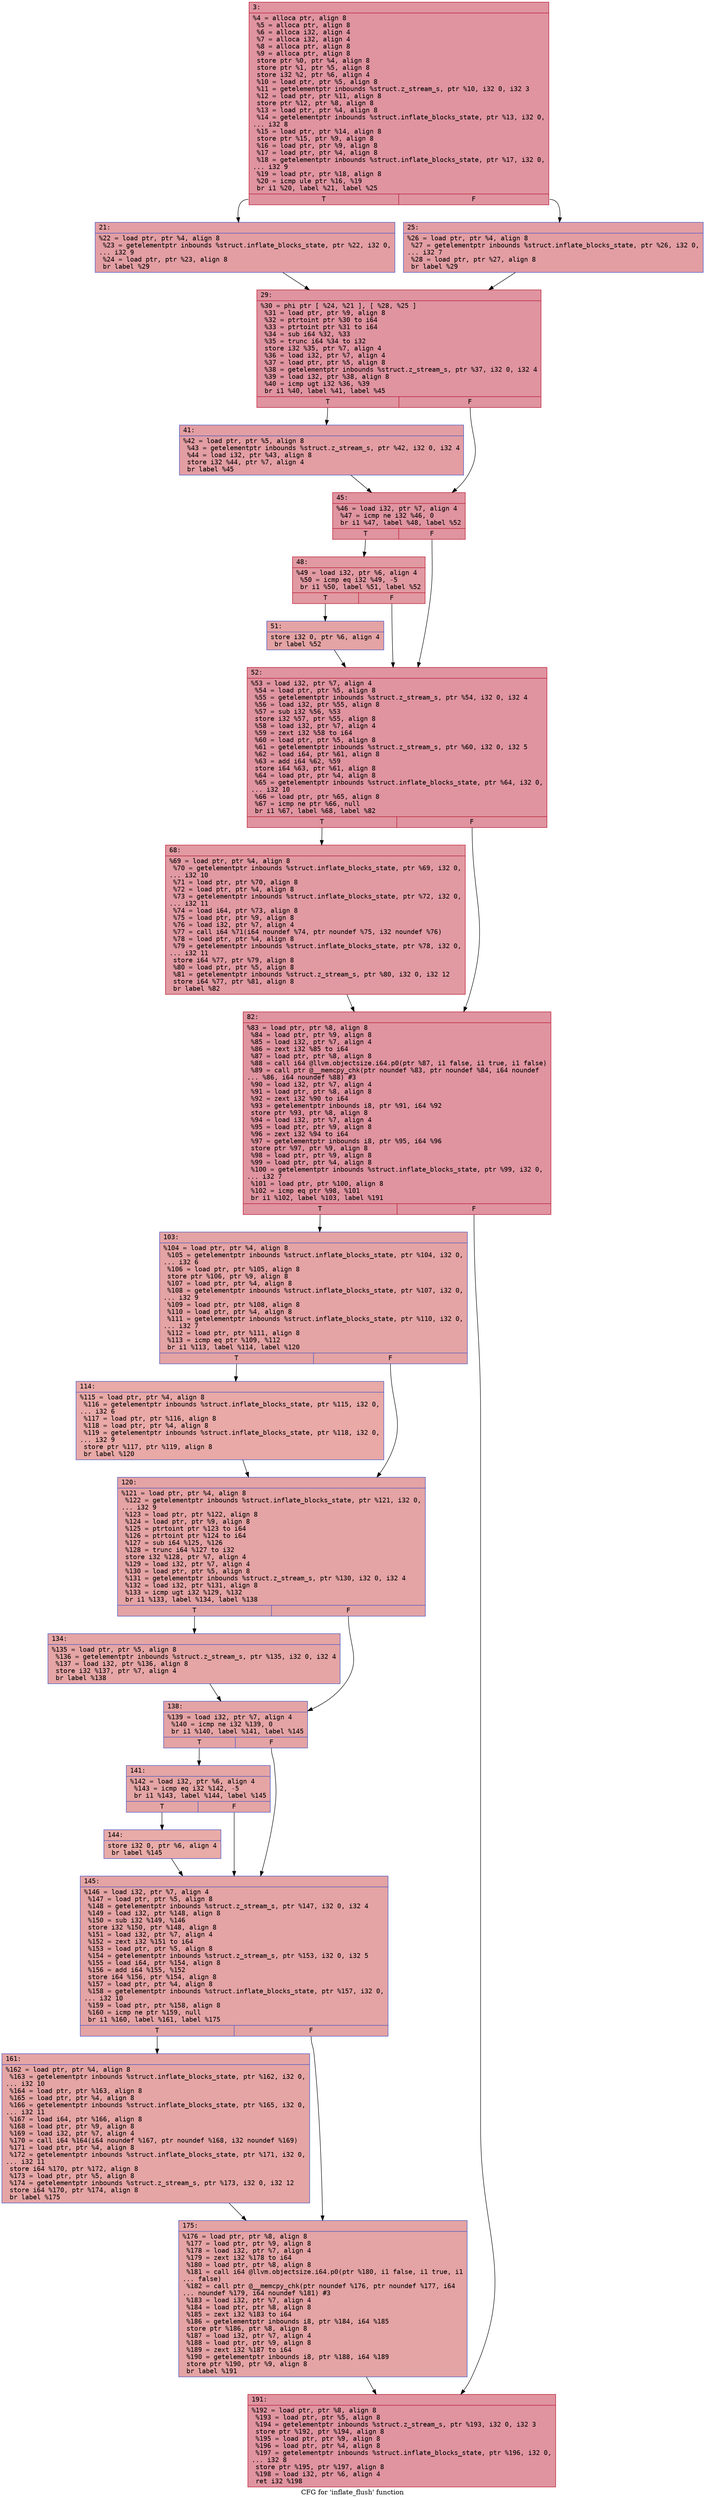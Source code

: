 digraph "CFG for 'inflate_flush' function" {
	label="CFG for 'inflate_flush' function";

	Node0x600002009e50 [shape=record,color="#b70d28ff", style=filled, fillcolor="#b70d2870" fontname="Courier",label="{3:\l|  %4 = alloca ptr, align 8\l  %5 = alloca ptr, align 8\l  %6 = alloca i32, align 4\l  %7 = alloca i32, align 4\l  %8 = alloca ptr, align 8\l  %9 = alloca ptr, align 8\l  store ptr %0, ptr %4, align 8\l  store ptr %1, ptr %5, align 8\l  store i32 %2, ptr %6, align 4\l  %10 = load ptr, ptr %5, align 8\l  %11 = getelementptr inbounds %struct.z_stream_s, ptr %10, i32 0, i32 3\l  %12 = load ptr, ptr %11, align 8\l  store ptr %12, ptr %8, align 8\l  %13 = load ptr, ptr %4, align 8\l  %14 = getelementptr inbounds %struct.inflate_blocks_state, ptr %13, i32 0,\l... i32 8\l  %15 = load ptr, ptr %14, align 8\l  store ptr %15, ptr %9, align 8\l  %16 = load ptr, ptr %9, align 8\l  %17 = load ptr, ptr %4, align 8\l  %18 = getelementptr inbounds %struct.inflate_blocks_state, ptr %17, i32 0,\l... i32 9\l  %19 = load ptr, ptr %18, align 8\l  %20 = icmp ule ptr %16, %19\l  br i1 %20, label %21, label %25\l|{<s0>T|<s1>F}}"];
	Node0x600002009e50:s0 -> Node0x600002009ef0[tooltip="3 -> 21\nProbability 50.00%" ];
	Node0x600002009e50:s1 -> Node0x600002009f40[tooltip="3 -> 25\nProbability 50.00%" ];
	Node0x600002009ef0 [shape=record,color="#3d50c3ff", style=filled, fillcolor="#be242e70" fontname="Courier",label="{21:\l|  %22 = load ptr, ptr %4, align 8\l  %23 = getelementptr inbounds %struct.inflate_blocks_state, ptr %22, i32 0,\l... i32 9\l  %24 = load ptr, ptr %23, align 8\l  br label %29\l}"];
	Node0x600002009ef0 -> Node0x600002009f90[tooltip="21 -> 29\nProbability 100.00%" ];
	Node0x600002009f40 [shape=record,color="#3d50c3ff", style=filled, fillcolor="#be242e70" fontname="Courier",label="{25:\l|  %26 = load ptr, ptr %4, align 8\l  %27 = getelementptr inbounds %struct.inflate_blocks_state, ptr %26, i32 0,\l... i32 7\l  %28 = load ptr, ptr %27, align 8\l  br label %29\l}"];
	Node0x600002009f40 -> Node0x600002009f90[tooltip="25 -> 29\nProbability 100.00%" ];
	Node0x600002009f90 [shape=record,color="#b70d28ff", style=filled, fillcolor="#b70d2870" fontname="Courier",label="{29:\l|  %30 = phi ptr [ %24, %21 ], [ %28, %25 ]\l  %31 = load ptr, ptr %9, align 8\l  %32 = ptrtoint ptr %30 to i64\l  %33 = ptrtoint ptr %31 to i64\l  %34 = sub i64 %32, %33\l  %35 = trunc i64 %34 to i32\l  store i32 %35, ptr %7, align 4\l  %36 = load i32, ptr %7, align 4\l  %37 = load ptr, ptr %5, align 8\l  %38 = getelementptr inbounds %struct.z_stream_s, ptr %37, i32 0, i32 4\l  %39 = load i32, ptr %38, align 8\l  %40 = icmp ugt i32 %36, %39\l  br i1 %40, label %41, label %45\l|{<s0>T|<s1>F}}"];
	Node0x600002009f90:s0 -> Node0x600002009fe0[tooltip="29 -> 41\nProbability 50.00%" ];
	Node0x600002009f90:s1 -> Node0x60000200a030[tooltip="29 -> 45\nProbability 50.00%" ];
	Node0x600002009fe0 [shape=record,color="#3d50c3ff", style=filled, fillcolor="#be242e70" fontname="Courier",label="{41:\l|  %42 = load ptr, ptr %5, align 8\l  %43 = getelementptr inbounds %struct.z_stream_s, ptr %42, i32 0, i32 4\l  %44 = load i32, ptr %43, align 8\l  store i32 %44, ptr %7, align 4\l  br label %45\l}"];
	Node0x600002009fe0 -> Node0x60000200a030[tooltip="41 -> 45\nProbability 100.00%" ];
	Node0x60000200a030 [shape=record,color="#b70d28ff", style=filled, fillcolor="#b70d2870" fontname="Courier",label="{45:\l|  %46 = load i32, ptr %7, align 4\l  %47 = icmp ne i32 %46, 0\l  br i1 %47, label %48, label %52\l|{<s0>T|<s1>F}}"];
	Node0x60000200a030:s0 -> Node0x60000200a080[tooltip="45 -> 48\nProbability 62.50%" ];
	Node0x60000200a030:s1 -> Node0x60000200a120[tooltip="45 -> 52\nProbability 37.50%" ];
	Node0x60000200a080 [shape=record,color="#b70d28ff", style=filled, fillcolor="#bb1b2c70" fontname="Courier",label="{48:\l|  %49 = load i32, ptr %6, align 4\l  %50 = icmp eq i32 %49, -5\l  br i1 %50, label %51, label %52\l|{<s0>T|<s1>F}}"];
	Node0x60000200a080:s0 -> Node0x60000200a0d0[tooltip="48 -> 51\nProbability 50.00%" ];
	Node0x60000200a080:s1 -> Node0x60000200a120[tooltip="48 -> 52\nProbability 50.00%" ];
	Node0x60000200a0d0 [shape=record,color="#3d50c3ff", style=filled, fillcolor="#c32e3170" fontname="Courier",label="{51:\l|  store i32 0, ptr %6, align 4\l  br label %52\l}"];
	Node0x60000200a0d0 -> Node0x60000200a120[tooltip="51 -> 52\nProbability 100.00%" ];
	Node0x60000200a120 [shape=record,color="#b70d28ff", style=filled, fillcolor="#b70d2870" fontname="Courier",label="{52:\l|  %53 = load i32, ptr %7, align 4\l  %54 = load ptr, ptr %5, align 8\l  %55 = getelementptr inbounds %struct.z_stream_s, ptr %54, i32 0, i32 4\l  %56 = load i32, ptr %55, align 8\l  %57 = sub i32 %56, %53\l  store i32 %57, ptr %55, align 8\l  %58 = load i32, ptr %7, align 4\l  %59 = zext i32 %58 to i64\l  %60 = load ptr, ptr %5, align 8\l  %61 = getelementptr inbounds %struct.z_stream_s, ptr %60, i32 0, i32 5\l  %62 = load i64, ptr %61, align 8\l  %63 = add i64 %62, %59\l  store i64 %63, ptr %61, align 8\l  %64 = load ptr, ptr %4, align 8\l  %65 = getelementptr inbounds %struct.inflate_blocks_state, ptr %64, i32 0,\l... i32 10\l  %66 = load ptr, ptr %65, align 8\l  %67 = icmp ne ptr %66, null\l  br i1 %67, label %68, label %82\l|{<s0>T|<s1>F}}"];
	Node0x60000200a120:s0 -> Node0x60000200a170[tooltip="52 -> 68\nProbability 62.50%" ];
	Node0x60000200a120:s1 -> Node0x60000200a1c0[tooltip="52 -> 82\nProbability 37.50%" ];
	Node0x60000200a170 [shape=record,color="#b70d28ff", style=filled, fillcolor="#bb1b2c70" fontname="Courier",label="{68:\l|  %69 = load ptr, ptr %4, align 8\l  %70 = getelementptr inbounds %struct.inflate_blocks_state, ptr %69, i32 0,\l... i32 10\l  %71 = load ptr, ptr %70, align 8\l  %72 = load ptr, ptr %4, align 8\l  %73 = getelementptr inbounds %struct.inflate_blocks_state, ptr %72, i32 0,\l... i32 11\l  %74 = load i64, ptr %73, align 8\l  %75 = load ptr, ptr %9, align 8\l  %76 = load i32, ptr %7, align 4\l  %77 = call i64 %71(i64 noundef %74, ptr noundef %75, i32 noundef %76)\l  %78 = load ptr, ptr %4, align 8\l  %79 = getelementptr inbounds %struct.inflate_blocks_state, ptr %78, i32 0,\l... i32 11\l  store i64 %77, ptr %79, align 8\l  %80 = load ptr, ptr %5, align 8\l  %81 = getelementptr inbounds %struct.z_stream_s, ptr %80, i32 0, i32 12\l  store i64 %77, ptr %81, align 8\l  br label %82\l}"];
	Node0x60000200a170 -> Node0x60000200a1c0[tooltip="68 -> 82\nProbability 100.00%" ];
	Node0x60000200a1c0 [shape=record,color="#b70d28ff", style=filled, fillcolor="#b70d2870" fontname="Courier",label="{82:\l|  %83 = load ptr, ptr %8, align 8\l  %84 = load ptr, ptr %9, align 8\l  %85 = load i32, ptr %7, align 4\l  %86 = zext i32 %85 to i64\l  %87 = load ptr, ptr %8, align 8\l  %88 = call i64 @llvm.objectsize.i64.p0(ptr %87, i1 false, i1 true, i1 false)\l  %89 = call ptr @__memcpy_chk(ptr noundef %83, ptr noundef %84, i64 noundef\l... %86, i64 noundef %88) #3\l  %90 = load i32, ptr %7, align 4\l  %91 = load ptr, ptr %8, align 8\l  %92 = zext i32 %90 to i64\l  %93 = getelementptr inbounds i8, ptr %91, i64 %92\l  store ptr %93, ptr %8, align 8\l  %94 = load i32, ptr %7, align 4\l  %95 = load ptr, ptr %9, align 8\l  %96 = zext i32 %94 to i64\l  %97 = getelementptr inbounds i8, ptr %95, i64 %96\l  store ptr %97, ptr %9, align 8\l  %98 = load ptr, ptr %9, align 8\l  %99 = load ptr, ptr %4, align 8\l  %100 = getelementptr inbounds %struct.inflate_blocks_state, ptr %99, i32 0,\l... i32 7\l  %101 = load ptr, ptr %100, align 8\l  %102 = icmp eq ptr %98, %101\l  br i1 %102, label %103, label %191\l|{<s0>T|<s1>F}}"];
	Node0x60000200a1c0:s0 -> Node0x60000200a210[tooltip="82 -> 103\nProbability 37.50%" ];
	Node0x60000200a1c0:s1 -> Node0x60000200a530[tooltip="82 -> 191\nProbability 62.50%" ];
	Node0x60000200a210 [shape=record,color="#3d50c3ff", style=filled, fillcolor="#c32e3170" fontname="Courier",label="{103:\l|  %104 = load ptr, ptr %4, align 8\l  %105 = getelementptr inbounds %struct.inflate_blocks_state, ptr %104, i32 0,\l... i32 6\l  %106 = load ptr, ptr %105, align 8\l  store ptr %106, ptr %9, align 8\l  %107 = load ptr, ptr %4, align 8\l  %108 = getelementptr inbounds %struct.inflate_blocks_state, ptr %107, i32 0,\l... i32 9\l  %109 = load ptr, ptr %108, align 8\l  %110 = load ptr, ptr %4, align 8\l  %111 = getelementptr inbounds %struct.inflate_blocks_state, ptr %110, i32 0,\l... i32 7\l  %112 = load ptr, ptr %111, align 8\l  %113 = icmp eq ptr %109, %112\l  br i1 %113, label %114, label %120\l|{<s0>T|<s1>F}}"];
	Node0x60000200a210:s0 -> Node0x60000200a260[tooltip="103 -> 114\nProbability 37.50%" ];
	Node0x60000200a210:s1 -> Node0x60000200a2b0[tooltip="103 -> 120\nProbability 62.50%" ];
	Node0x60000200a260 [shape=record,color="#3d50c3ff", style=filled, fillcolor="#ca3b3770" fontname="Courier",label="{114:\l|  %115 = load ptr, ptr %4, align 8\l  %116 = getelementptr inbounds %struct.inflate_blocks_state, ptr %115, i32 0,\l... i32 6\l  %117 = load ptr, ptr %116, align 8\l  %118 = load ptr, ptr %4, align 8\l  %119 = getelementptr inbounds %struct.inflate_blocks_state, ptr %118, i32 0,\l... i32 9\l  store ptr %117, ptr %119, align 8\l  br label %120\l}"];
	Node0x60000200a260 -> Node0x60000200a2b0[tooltip="114 -> 120\nProbability 100.00%" ];
	Node0x60000200a2b0 [shape=record,color="#3d50c3ff", style=filled, fillcolor="#c32e3170" fontname="Courier",label="{120:\l|  %121 = load ptr, ptr %4, align 8\l  %122 = getelementptr inbounds %struct.inflate_blocks_state, ptr %121, i32 0,\l... i32 9\l  %123 = load ptr, ptr %122, align 8\l  %124 = load ptr, ptr %9, align 8\l  %125 = ptrtoint ptr %123 to i64\l  %126 = ptrtoint ptr %124 to i64\l  %127 = sub i64 %125, %126\l  %128 = trunc i64 %127 to i32\l  store i32 %128, ptr %7, align 4\l  %129 = load i32, ptr %7, align 4\l  %130 = load ptr, ptr %5, align 8\l  %131 = getelementptr inbounds %struct.z_stream_s, ptr %130, i32 0, i32 4\l  %132 = load i32, ptr %131, align 8\l  %133 = icmp ugt i32 %129, %132\l  br i1 %133, label %134, label %138\l|{<s0>T|<s1>F}}"];
	Node0x60000200a2b0:s0 -> Node0x60000200a300[tooltip="120 -> 134\nProbability 50.00%" ];
	Node0x60000200a2b0:s1 -> Node0x60000200a350[tooltip="120 -> 138\nProbability 50.00%" ];
	Node0x60000200a300 [shape=record,color="#3d50c3ff", style=filled, fillcolor="#c5333470" fontname="Courier",label="{134:\l|  %135 = load ptr, ptr %5, align 8\l  %136 = getelementptr inbounds %struct.z_stream_s, ptr %135, i32 0, i32 4\l  %137 = load i32, ptr %136, align 8\l  store i32 %137, ptr %7, align 4\l  br label %138\l}"];
	Node0x60000200a300 -> Node0x60000200a350[tooltip="134 -> 138\nProbability 100.00%" ];
	Node0x60000200a350 [shape=record,color="#3d50c3ff", style=filled, fillcolor="#c32e3170" fontname="Courier",label="{138:\l|  %139 = load i32, ptr %7, align 4\l  %140 = icmp ne i32 %139, 0\l  br i1 %140, label %141, label %145\l|{<s0>T|<s1>F}}"];
	Node0x60000200a350:s0 -> Node0x60000200a3a0[tooltip="138 -> 141\nProbability 62.50%" ];
	Node0x60000200a350:s1 -> Node0x60000200a440[tooltip="138 -> 145\nProbability 37.50%" ];
	Node0x60000200a3a0 [shape=record,color="#3d50c3ff", style=filled, fillcolor="#c5333470" fontname="Courier",label="{141:\l|  %142 = load i32, ptr %6, align 4\l  %143 = icmp eq i32 %142, -5\l  br i1 %143, label %144, label %145\l|{<s0>T|<s1>F}}"];
	Node0x60000200a3a0:s0 -> Node0x60000200a3f0[tooltip="141 -> 144\nProbability 50.00%" ];
	Node0x60000200a3a0:s1 -> Node0x60000200a440[tooltip="141 -> 145\nProbability 50.00%" ];
	Node0x60000200a3f0 [shape=record,color="#3d50c3ff", style=filled, fillcolor="#cc403a70" fontname="Courier",label="{144:\l|  store i32 0, ptr %6, align 4\l  br label %145\l}"];
	Node0x60000200a3f0 -> Node0x60000200a440[tooltip="144 -> 145\nProbability 100.00%" ];
	Node0x60000200a440 [shape=record,color="#3d50c3ff", style=filled, fillcolor="#c32e3170" fontname="Courier",label="{145:\l|  %146 = load i32, ptr %7, align 4\l  %147 = load ptr, ptr %5, align 8\l  %148 = getelementptr inbounds %struct.z_stream_s, ptr %147, i32 0, i32 4\l  %149 = load i32, ptr %148, align 8\l  %150 = sub i32 %149, %146\l  store i32 %150, ptr %148, align 8\l  %151 = load i32, ptr %7, align 4\l  %152 = zext i32 %151 to i64\l  %153 = load ptr, ptr %5, align 8\l  %154 = getelementptr inbounds %struct.z_stream_s, ptr %153, i32 0, i32 5\l  %155 = load i64, ptr %154, align 8\l  %156 = add i64 %155, %152\l  store i64 %156, ptr %154, align 8\l  %157 = load ptr, ptr %4, align 8\l  %158 = getelementptr inbounds %struct.inflate_blocks_state, ptr %157, i32 0,\l... i32 10\l  %159 = load ptr, ptr %158, align 8\l  %160 = icmp ne ptr %159, null\l  br i1 %160, label %161, label %175\l|{<s0>T|<s1>F}}"];
	Node0x60000200a440:s0 -> Node0x60000200a490[tooltip="145 -> 161\nProbability 62.50%" ];
	Node0x60000200a440:s1 -> Node0x60000200a4e0[tooltip="145 -> 175\nProbability 37.50%" ];
	Node0x60000200a490 [shape=record,color="#3d50c3ff", style=filled, fillcolor="#c5333470" fontname="Courier",label="{161:\l|  %162 = load ptr, ptr %4, align 8\l  %163 = getelementptr inbounds %struct.inflate_blocks_state, ptr %162, i32 0,\l... i32 10\l  %164 = load ptr, ptr %163, align 8\l  %165 = load ptr, ptr %4, align 8\l  %166 = getelementptr inbounds %struct.inflate_blocks_state, ptr %165, i32 0,\l... i32 11\l  %167 = load i64, ptr %166, align 8\l  %168 = load ptr, ptr %9, align 8\l  %169 = load i32, ptr %7, align 4\l  %170 = call i64 %164(i64 noundef %167, ptr noundef %168, i32 noundef %169)\l  %171 = load ptr, ptr %4, align 8\l  %172 = getelementptr inbounds %struct.inflate_blocks_state, ptr %171, i32 0,\l... i32 11\l  store i64 %170, ptr %172, align 8\l  %173 = load ptr, ptr %5, align 8\l  %174 = getelementptr inbounds %struct.z_stream_s, ptr %173, i32 0, i32 12\l  store i64 %170, ptr %174, align 8\l  br label %175\l}"];
	Node0x60000200a490 -> Node0x60000200a4e0[tooltip="161 -> 175\nProbability 100.00%" ];
	Node0x60000200a4e0 [shape=record,color="#3d50c3ff", style=filled, fillcolor="#c32e3170" fontname="Courier",label="{175:\l|  %176 = load ptr, ptr %8, align 8\l  %177 = load ptr, ptr %9, align 8\l  %178 = load i32, ptr %7, align 4\l  %179 = zext i32 %178 to i64\l  %180 = load ptr, ptr %8, align 8\l  %181 = call i64 @llvm.objectsize.i64.p0(ptr %180, i1 false, i1 true, i1\l... false)\l  %182 = call ptr @__memcpy_chk(ptr noundef %176, ptr noundef %177, i64\l... noundef %179, i64 noundef %181) #3\l  %183 = load i32, ptr %7, align 4\l  %184 = load ptr, ptr %8, align 8\l  %185 = zext i32 %183 to i64\l  %186 = getelementptr inbounds i8, ptr %184, i64 %185\l  store ptr %186, ptr %8, align 8\l  %187 = load i32, ptr %7, align 4\l  %188 = load ptr, ptr %9, align 8\l  %189 = zext i32 %187 to i64\l  %190 = getelementptr inbounds i8, ptr %188, i64 %189\l  store ptr %190, ptr %9, align 8\l  br label %191\l}"];
	Node0x60000200a4e0 -> Node0x60000200a530[tooltip="175 -> 191\nProbability 100.00%" ];
	Node0x60000200a530 [shape=record,color="#b70d28ff", style=filled, fillcolor="#b70d2870" fontname="Courier",label="{191:\l|  %192 = load ptr, ptr %8, align 8\l  %193 = load ptr, ptr %5, align 8\l  %194 = getelementptr inbounds %struct.z_stream_s, ptr %193, i32 0, i32 3\l  store ptr %192, ptr %194, align 8\l  %195 = load ptr, ptr %9, align 8\l  %196 = load ptr, ptr %4, align 8\l  %197 = getelementptr inbounds %struct.inflate_blocks_state, ptr %196, i32 0,\l... i32 8\l  store ptr %195, ptr %197, align 8\l  %198 = load i32, ptr %6, align 4\l  ret i32 %198\l}"];
}
